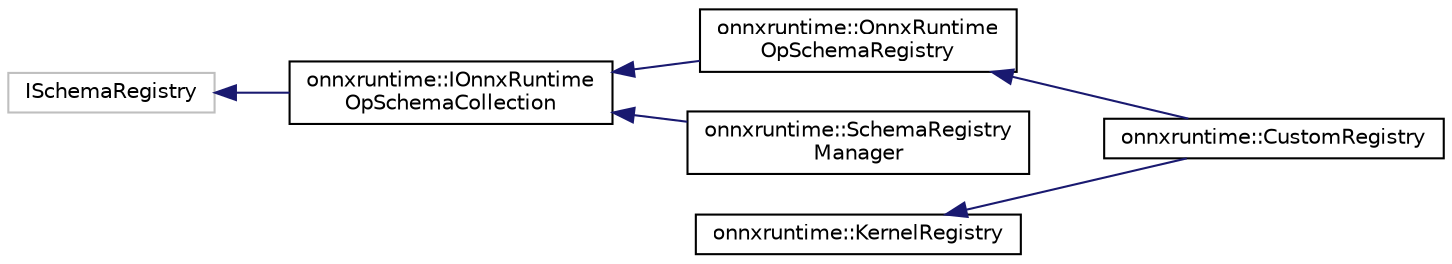 digraph "Graphical Class Hierarchy"
{
  edge [fontname="Helvetica",fontsize="10",labelfontname="Helvetica",labelfontsize="10"];
  node [fontname="Helvetica",fontsize="10",shape=record];
  rankdir="LR";
  Node390 [label="ISchemaRegistry",height=0.2,width=0.4,color="grey75", fillcolor="white", style="filled"];
  Node390 -> Node391 [dir="back",color="midnightblue",fontsize="10",style="solid",fontname="Helvetica"];
  Node391 [label="onnxruntime::IOnnxRuntime\lOpSchemaCollection",height=0.2,width=0.4,color="black", fillcolor="white", style="filled",URL="$classonnxruntime_1_1IOnnxRuntimeOpSchemaCollection.html"];
  Node391 -> Node392 [dir="back",color="midnightblue",fontsize="10",style="solid",fontname="Helvetica"];
  Node392 [label="onnxruntime::OnnxRuntime\lOpSchemaRegistry",height=0.2,width=0.4,color="black", fillcolor="white", style="filled",URL="$classonnxruntime_1_1OnnxRuntimeOpSchemaRegistry.html"];
  Node392 -> Node1 [dir="back",color="midnightblue",fontsize="10",style="solid",fontname="Helvetica"];
  Node1 [label="onnxruntime::CustomRegistry",height=0.2,width=0.4,color="black", fillcolor="white", style="filled",URL="$classonnxruntime_1_1CustomRegistry.html"];
  Node391 -> Node393 [dir="back",color="midnightblue",fontsize="10",style="solid",fontname="Helvetica"];
  Node393 [label="onnxruntime::SchemaRegistry\lManager",height=0.2,width=0.4,color="black", fillcolor="white", style="filled",URL="$classonnxruntime_1_1SchemaRegistryManager.html"];
  Node0 [label="onnxruntime::KernelRegistry",height=0.2,width=0.4,color="black", fillcolor="white", style="filled",URL="$classonnxruntime_1_1KernelRegistry.html"];
  Node0 -> Node1 [dir="back",color="midnightblue",fontsize="10",style="solid",fontname="Helvetica"];
}
